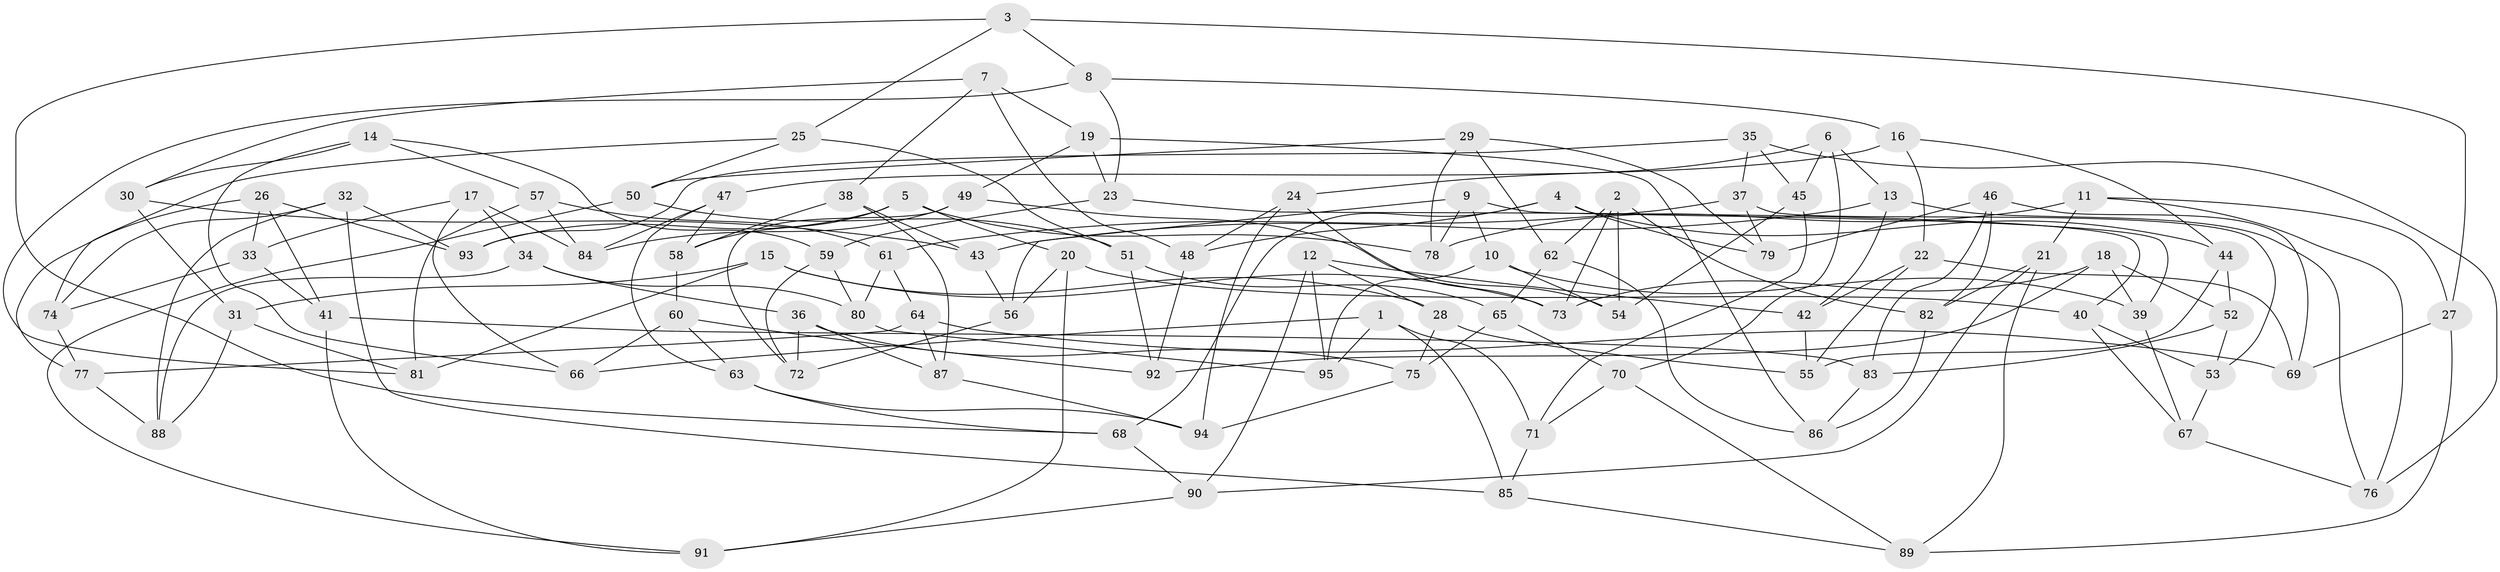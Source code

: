 // coarse degree distribution, {5: 0.13559322033898305, 4: 0.4067796610169492, 6: 0.4576271186440678}
// Generated by graph-tools (version 1.1) at 2025/42/03/06/25 10:42:20]
// undirected, 95 vertices, 190 edges
graph export_dot {
graph [start="1"]
  node [color=gray90,style=filled];
  1;
  2;
  3;
  4;
  5;
  6;
  7;
  8;
  9;
  10;
  11;
  12;
  13;
  14;
  15;
  16;
  17;
  18;
  19;
  20;
  21;
  22;
  23;
  24;
  25;
  26;
  27;
  28;
  29;
  30;
  31;
  32;
  33;
  34;
  35;
  36;
  37;
  38;
  39;
  40;
  41;
  42;
  43;
  44;
  45;
  46;
  47;
  48;
  49;
  50;
  51;
  52;
  53;
  54;
  55;
  56;
  57;
  58;
  59;
  60;
  61;
  62;
  63;
  64;
  65;
  66;
  67;
  68;
  69;
  70;
  71;
  72;
  73;
  74;
  75;
  76;
  77;
  78;
  79;
  80;
  81;
  82;
  83;
  84;
  85;
  86;
  87;
  88;
  89;
  90;
  91;
  92;
  93;
  94;
  95;
  1 -- 66;
  1 -- 71;
  1 -- 85;
  1 -- 95;
  2 -- 82;
  2 -- 54;
  2 -- 62;
  2 -- 73;
  3 -- 25;
  3 -- 68;
  3 -- 27;
  3 -- 8;
  4 -- 48;
  4 -- 44;
  4 -- 79;
  4 -- 68;
  5 -- 58;
  5 -- 20;
  5 -- 78;
  5 -- 93;
  6 -- 24;
  6 -- 70;
  6 -- 45;
  6 -- 13;
  7 -- 48;
  7 -- 38;
  7 -- 19;
  7 -- 30;
  8 -- 16;
  8 -- 23;
  8 -- 81;
  9 -- 78;
  9 -- 10;
  9 -- 39;
  9 -- 56;
  10 -- 39;
  10 -- 95;
  10 -- 54;
  11 -- 78;
  11 -- 76;
  11 -- 21;
  11 -- 27;
  12 -- 90;
  12 -- 95;
  12 -- 42;
  12 -- 28;
  13 -- 43;
  13 -- 42;
  13 -- 76;
  14 -- 59;
  14 -- 30;
  14 -- 57;
  14 -- 66;
  15 -- 31;
  15 -- 81;
  15 -- 73;
  15 -- 28;
  16 -- 22;
  16 -- 47;
  16 -- 44;
  17 -- 66;
  17 -- 33;
  17 -- 34;
  17 -- 84;
  18 -- 52;
  18 -- 39;
  18 -- 73;
  18 -- 92;
  19 -- 23;
  19 -- 49;
  19 -- 86;
  20 -- 40;
  20 -- 56;
  20 -- 91;
  21 -- 90;
  21 -- 82;
  21 -- 89;
  22 -- 55;
  22 -- 69;
  22 -- 42;
  23 -- 40;
  23 -- 59;
  24 -- 94;
  24 -- 48;
  24 -- 73;
  25 -- 51;
  25 -- 74;
  25 -- 50;
  26 -- 77;
  26 -- 33;
  26 -- 93;
  26 -- 41;
  27 -- 89;
  27 -- 69;
  28 -- 75;
  28 -- 55;
  29 -- 62;
  29 -- 50;
  29 -- 78;
  29 -- 79;
  30 -- 43;
  30 -- 31;
  31 -- 88;
  31 -- 81;
  32 -- 85;
  32 -- 88;
  32 -- 93;
  32 -- 74;
  33 -- 41;
  33 -- 74;
  34 -- 80;
  34 -- 36;
  34 -- 88;
  35 -- 45;
  35 -- 93;
  35 -- 76;
  35 -- 37;
  36 -- 75;
  36 -- 87;
  36 -- 72;
  37 -- 53;
  37 -- 61;
  37 -- 79;
  38 -- 87;
  38 -- 43;
  38 -- 58;
  39 -- 67;
  40 -- 67;
  40 -- 53;
  41 -- 91;
  41 -- 83;
  42 -- 55;
  43 -- 56;
  44 -- 55;
  44 -- 52;
  45 -- 71;
  45 -- 54;
  46 -- 69;
  46 -- 83;
  46 -- 79;
  46 -- 82;
  47 -- 58;
  47 -- 63;
  47 -- 84;
  48 -- 92;
  49 -- 54;
  49 -- 72;
  49 -- 84;
  50 -- 91;
  50 -- 51;
  51 -- 65;
  51 -- 92;
  52 -- 83;
  52 -- 53;
  53 -- 67;
  56 -- 72;
  57 -- 84;
  57 -- 81;
  57 -- 61;
  58 -- 60;
  59 -- 80;
  59 -- 72;
  60 -- 66;
  60 -- 63;
  60 -- 92;
  61 -- 80;
  61 -- 64;
  62 -- 65;
  62 -- 86;
  63 -- 68;
  63 -- 94;
  64 -- 87;
  64 -- 77;
  64 -- 69;
  65 -- 70;
  65 -- 75;
  67 -- 76;
  68 -- 90;
  70 -- 89;
  70 -- 71;
  71 -- 85;
  74 -- 77;
  75 -- 94;
  77 -- 88;
  80 -- 95;
  82 -- 86;
  83 -- 86;
  85 -- 89;
  87 -- 94;
  90 -- 91;
}
